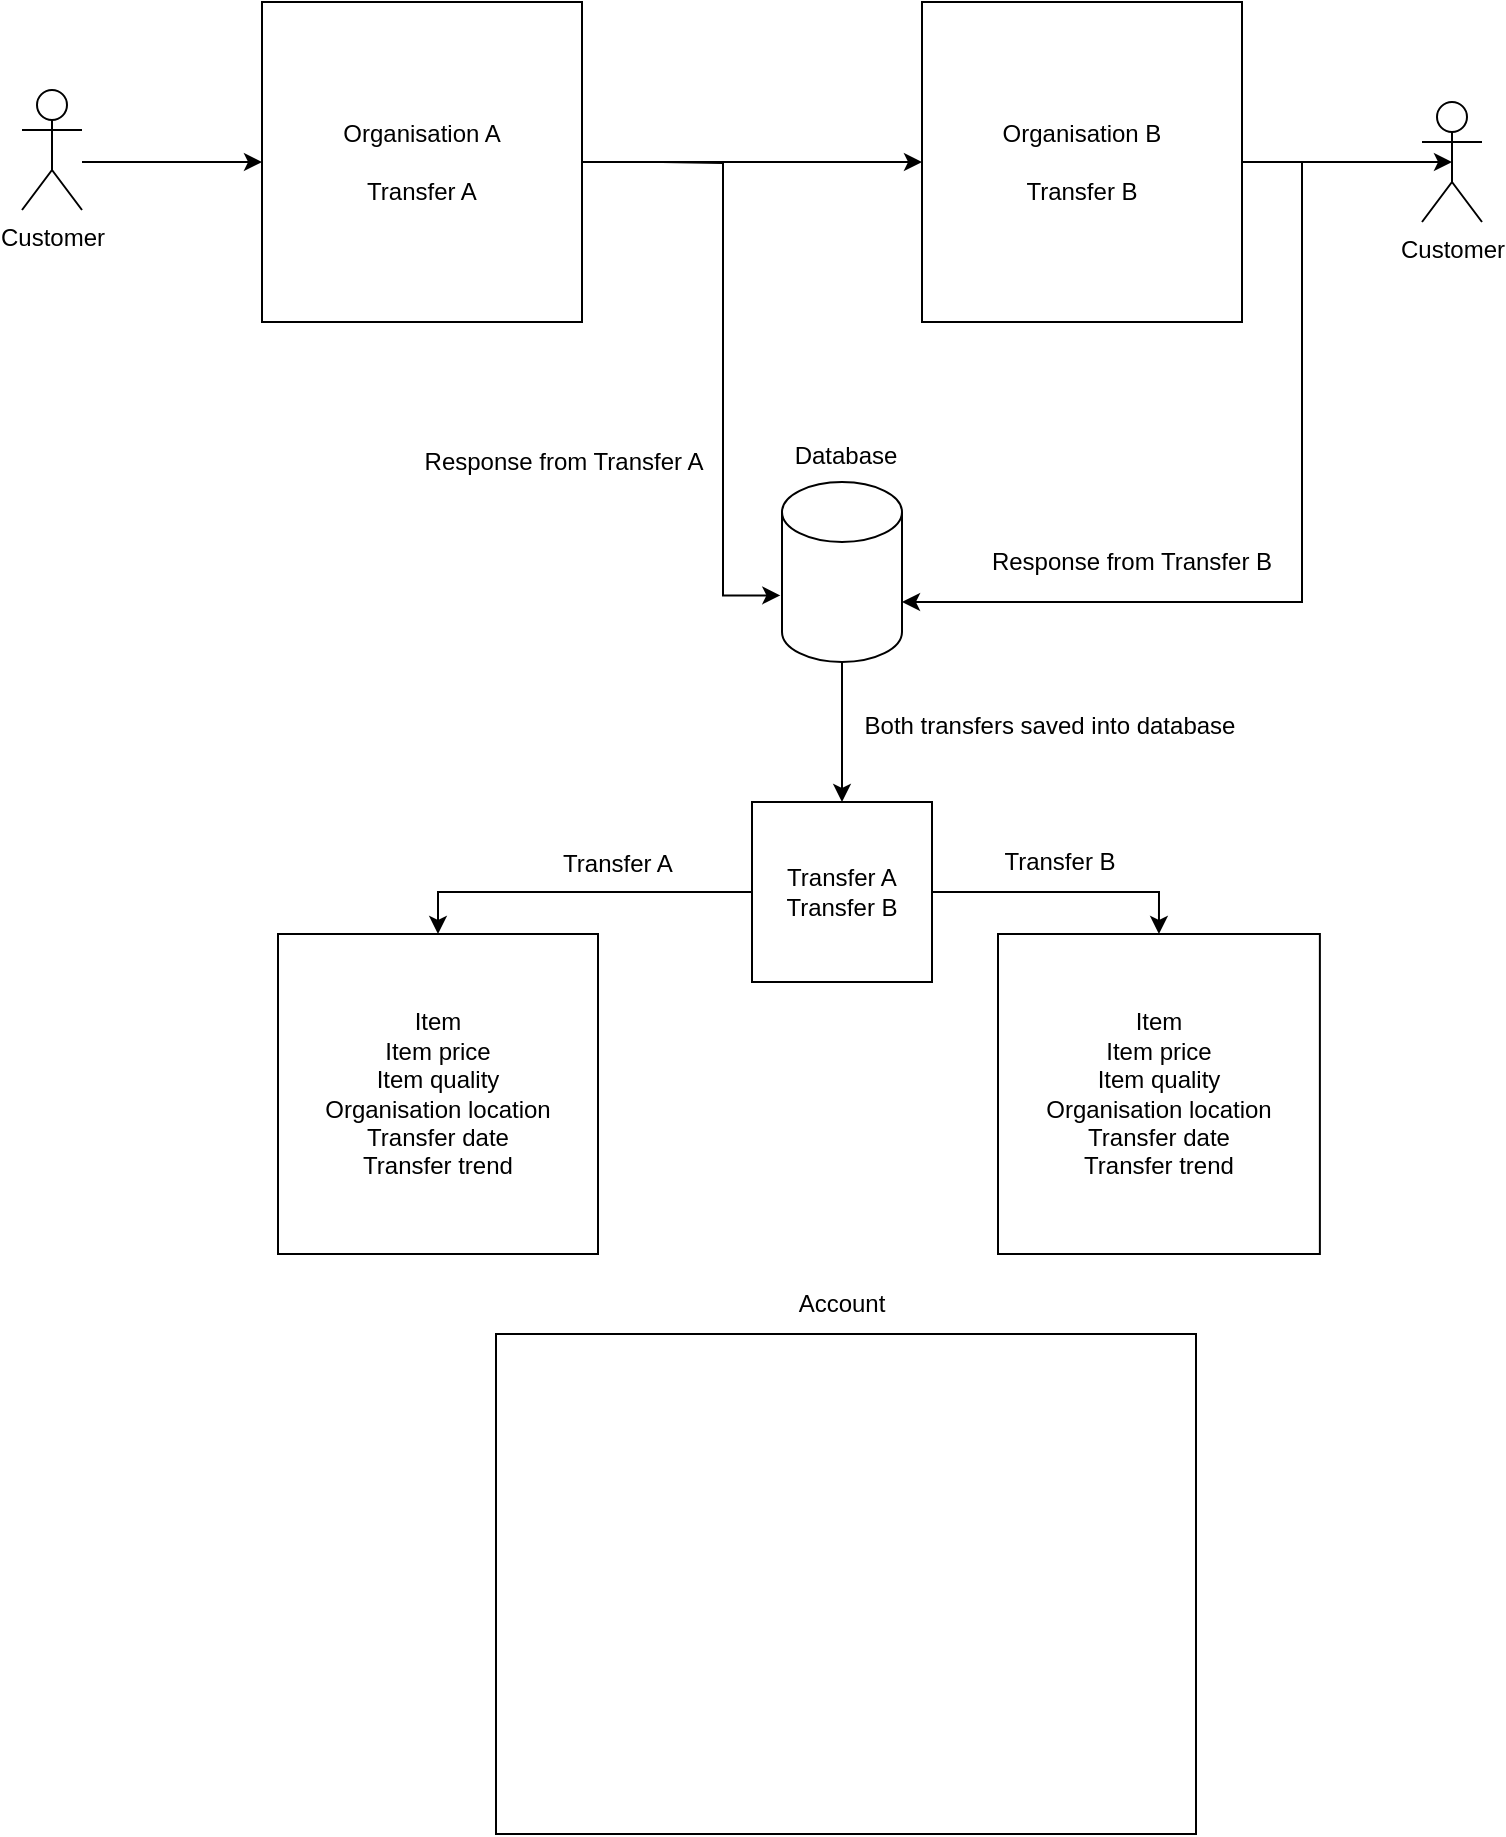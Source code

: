 <mxfile version="24.7.17">
  <diagram name="Page-1" id="PsBouy4twGerNrLi3seG">
    <mxGraphModel dx="1578" dy="1188" grid="1" gridSize="10" guides="1" tooltips="1" connect="1" arrows="1" fold="1" page="1" pageScale="1" pageWidth="1100" pageHeight="850" math="0" shadow="0">
      <root>
        <mxCell id="0" />
        <mxCell id="1" parent="0" />
        <mxCell id="-mQrAQv0_VykPl07y364-8" style="edgeStyle=orthogonalEdgeStyle;rounded=0;orthogonalLoop=1;jettySize=auto;html=1;entryX=0;entryY=0.5;entryDx=0;entryDy=0;" edge="1" parent="1" source="-mQrAQv0_VykPl07y364-1" target="-mQrAQv0_VykPl07y364-2">
          <mxGeometry relative="1" as="geometry">
            <Array as="points">
              <mxPoint x="142" y="134" />
              <mxPoint x="142" y="134" />
            </Array>
          </mxGeometry>
        </mxCell>
        <mxCell id="-mQrAQv0_VykPl07y364-1" value="Customer" style="shape=umlActor;verticalLabelPosition=bottom;verticalAlign=top;html=1;outlineConnect=0;" vertex="1" parent="1">
          <mxGeometry x="92" y="98" width="30" height="60" as="geometry" />
        </mxCell>
        <mxCell id="-mQrAQv0_VykPl07y364-10" style="edgeStyle=orthogonalEdgeStyle;rounded=0;orthogonalLoop=1;jettySize=auto;html=1;exitX=1;exitY=0.5;exitDx=0;exitDy=0;entryX=0;entryY=0.5;entryDx=0;entryDy=0;" edge="1" parent="1" source="-mQrAQv0_VykPl07y364-2" target="-mQrAQv0_VykPl07y364-3">
          <mxGeometry relative="1" as="geometry" />
        </mxCell>
        <mxCell id="-mQrAQv0_VykPl07y364-2" value="Organisation A&lt;div&gt;&lt;br&gt;&lt;/div&gt;&lt;div&gt;Transfer A&lt;/div&gt;" style="whiteSpace=wrap;html=1;aspect=fixed;" vertex="1" parent="1">
          <mxGeometry x="212" y="54" width="160" height="160" as="geometry" />
        </mxCell>
        <mxCell id="-mQrAQv0_VykPl07y364-3" value="Organisation B&lt;div&gt;&lt;br&gt;&lt;/div&gt;&lt;div&gt;Transfer B&lt;/div&gt;" style="whiteSpace=wrap;html=1;aspect=fixed;" vertex="1" parent="1">
          <mxGeometry x="542" y="54" width="160" height="160" as="geometry" />
        </mxCell>
        <mxCell id="-mQrAQv0_VykPl07y364-14" style="edgeStyle=orthogonalEdgeStyle;rounded=0;orthogonalLoop=1;jettySize=auto;html=1;exitX=0;exitY=0;exitDx=0;exitDy=60;exitPerimeter=0;entryX=-0.014;entryY=0.63;entryDx=0;entryDy=0;entryPerimeter=0;" edge="1" parent="1" target="-mQrAQv0_VykPl07y364-4">
          <mxGeometry relative="1" as="geometry">
            <mxPoint x="412" y="134.0" as="sourcePoint" />
          </mxGeometry>
        </mxCell>
        <mxCell id="-mQrAQv0_VykPl07y364-18" style="edgeStyle=orthogonalEdgeStyle;rounded=0;orthogonalLoop=1;jettySize=auto;html=1;exitX=1;exitY=0;exitDx=0;exitDy=60;exitPerimeter=0;entryX=1;entryY=0;entryDx=0;entryDy=60;entryPerimeter=0;" edge="1" parent="1" target="-mQrAQv0_VykPl07y364-4">
          <mxGeometry relative="1" as="geometry">
            <mxPoint x="732" y="134" as="sourcePoint" />
            <Array as="points">
              <mxPoint x="732" y="354" />
            </Array>
          </mxGeometry>
        </mxCell>
        <mxCell id="-mQrAQv0_VykPl07y364-21" style="edgeStyle=orthogonalEdgeStyle;rounded=0;orthogonalLoop=1;jettySize=auto;html=1;exitX=0.5;exitY=1;exitDx=0;exitDy=0;exitPerimeter=0;entryX=0.5;entryY=0;entryDx=0;entryDy=0;" edge="1" parent="1" source="-mQrAQv0_VykPl07y364-4" target="-mQrAQv0_VykPl07y364-26">
          <mxGeometry relative="1" as="geometry">
            <mxPoint x="502" y="474" as="targetPoint" />
          </mxGeometry>
        </mxCell>
        <mxCell id="-mQrAQv0_VykPl07y364-4" value="" style="shape=cylinder3;whiteSpace=wrap;html=1;boundedLbl=1;backgroundOutline=1;size=15;" vertex="1" parent="1">
          <mxGeometry x="472" y="294" width="60" height="90" as="geometry" />
        </mxCell>
        <mxCell id="-mQrAQv0_VykPl07y364-16" value="Customer" style="shape=umlActor;verticalLabelPosition=bottom;verticalAlign=top;html=1;outlineConnect=0;" vertex="1" parent="1">
          <mxGeometry x="792" y="104" width="30" height="60" as="geometry" />
        </mxCell>
        <mxCell id="-mQrAQv0_VykPl07y364-17" style="edgeStyle=orthogonalEdgeStyle;rounded=0;orthogonalLoop=1;jettySize=auto;html=1;exitX=1;exitY=0.5;exitDx=0;exitDy=0;entryX=0.5;entryY=0.5;entryDx=0;entryDy=0;entryPerimeter=0;" edge="1" parent="1" source="-mQrAQv0_VykPl07y364-3" target="-mQrAQv0_VykPl07y364-16">
          <mxGeometry relative="1" as="geometry" />
        </mxCell>
        <mxCell id="-mQrAQv0_VykPl07y364-22" value="Response from Transfer A" style="text;html=1;align=center;verticalAlign=middle;whiteSpace=wrap;rounded=0;" vertex="1" parent="1">
          <mxGeometry x="288" y="264" width="150" height="40" as="geometry" />
        </mxCell>
        <mxCell id="-mQrAQv0_VykPl07y364-23" value="Response from Transfer B" style="text;html=1;align=center;verticalAlign=middle;whiteSpace=wrap;rounded=0;" vertex="1" parent="1">
          <mxGeometry x="572" y="314" width="150" height="40" as="geometry" />
        </mxCell>
        <mxCell id="-mQrAQv0_VykPl07y364-24" value="Both transfers saved into database" style="text;html=1;align=center;verticalAlign=middle;whiteSpace=wrap;rounded=0;" vertex="1" parent="1">
          <mxGeometry x="506" y="396" width="200" height="40" as="geometry" />
        </mxCell>
        <mxCell id="-mQrAQv0_VykPl07y364-25" value="Database" style="text;html=1;align=center;verticalAlign=middle;whiteSpace=wrap;rounded=0;" vertex="1" parent="1">
          <mxGeometry x="469" y="270" width="70" height="22" as="geometry" />
        </mxCell>
        <mxCell id="-mQrAQv0_VykPl07y364-29" style="edgeStyle=orthogonalEdgeStyle;rounded=0;orthogonalLoop=1;jettySize=auto;html=1;exitX=0;exitY=0.5;exitDx=0;exitDy=0;entryX=0.5;entryY=0;entryDx=0;entryDy=0;" edge="1" parent="1" source="-mQrAQv0_VykPl07y364-26" target="-mQrAQv0_VykPl07y364-27">
          <mxGeometry relative="1" as="geometry" />
        </mxCell>
        <mxCell id="-mQrAQv0_VykPl07y364-34" style="edgeStyle=orthogonalEdgeStyle;rounded=0;orthogonalLoop=1;jettySize=auto;html=1;exitX=1;exitY=0.5;exitDx=0;exitDy=0;entryX=0.5;entryY=0;entryDx=0;entryDy=0;" edge="1" parent="1" source="-mQrAQv0_VykPl07y364-26" target="-mQrAQv0_VykPl07y364-33">
          <mxGeometry relative="1" as="geometry" />
        </mxCell>
        <mxCell id="-mQrAQv0_VykPl07y364-26" value="Transfer A&lt;div&gt;Transfer B&lt;/div&gt;" style="whiteSpace=wrap;html=1;aspect=fixed;" vertex="1" parent="1">
          <mxGeometry x="457" y="454" width="90" height="90" as="geometry" />
        </mxCell>
        <mxCell id="-mQrAQv0_VykPl07y364-27" value="Item&lt;div&gt;Item price&lt;/div&gt;&lt;div&gt;Item quality&lt;/div&gt;&lt;div&gt;Organisation location&lt;/div&gt;&lt;div&gt;Transfer date&lt;/div&gt;&lt;div&gt;Transfer trend&lt;/div&gt;" style="whiteSpace=wrap;html=1;aspect=fixed;" vertex="1" parent="1">
          <mxGeometry x="220" y="520" width="160" height="160" as="geometry" />
        </mxCell>
        <mxCell id="-mQrAQv0_VykPl07y364-30" value="Transfer A" style="text;html=1;align=center;verticalAlign=middle;whiteSpace=wrap;rounded=0;" vertex="1" parent="1">
          <mxGeometry x="360" y="470" width="60" height="30" as="geometry" />
        </mxCell>
        <mxCell id="-mQrAQv0_VykPl07y364-32" value="Transfer B" style="text;html=1;align=center;verticalAlign=middle;whiteSpace=wrap;rounded=0;" vertex="1" parent="1">
          <mxGeometry x="581" y="469" width="60" height="30" as="geometry" />
        </mxCell>
        <mxCell id="-mQrAQv0_VykPl07y364-33" value="Item&lt;div&gt;Item price&lt;/div&gt;&lt;div&gt;Item quality&lt;/div&gt;&lt;div&gt;Organisation location&lt;/div&gt;&lt;div&gt;Transfer date&lt;/div&gt;&lt;div&gt;Transfer trend&lt;/div&gt;" style="whiteSpace=wrap;html=1;aspect=fixed;" vertex="1" parent="1">
          <mxGeometry x="580" y="520" width="160.94" height="160" as="geometry" />
        </mxCell>
        <mxCell id="-mQrAQv0_VykPl07y364-35" value="" style="rounded=0;whiteSpace=wrap;html=1;" vertex="1" parent="1">
          <mxGeometry x="329" y="720" width="350" height="250" as="geometry" />
        </mxCell>
        <mxCell id="-mQrAQv0_VykPl07y364-37" value="Account" style="text;html=1;align=center;verticalAlign=middle;whiteSpace=wrap;rounded=0;" vertex="1" parent="1">
          <mxGeometry x="472" y="690" width="60" height="30" as="geometry" />
        </mxCell>
      </root>
    </mxGraphModel>
  </diagram>
</mxfile>
